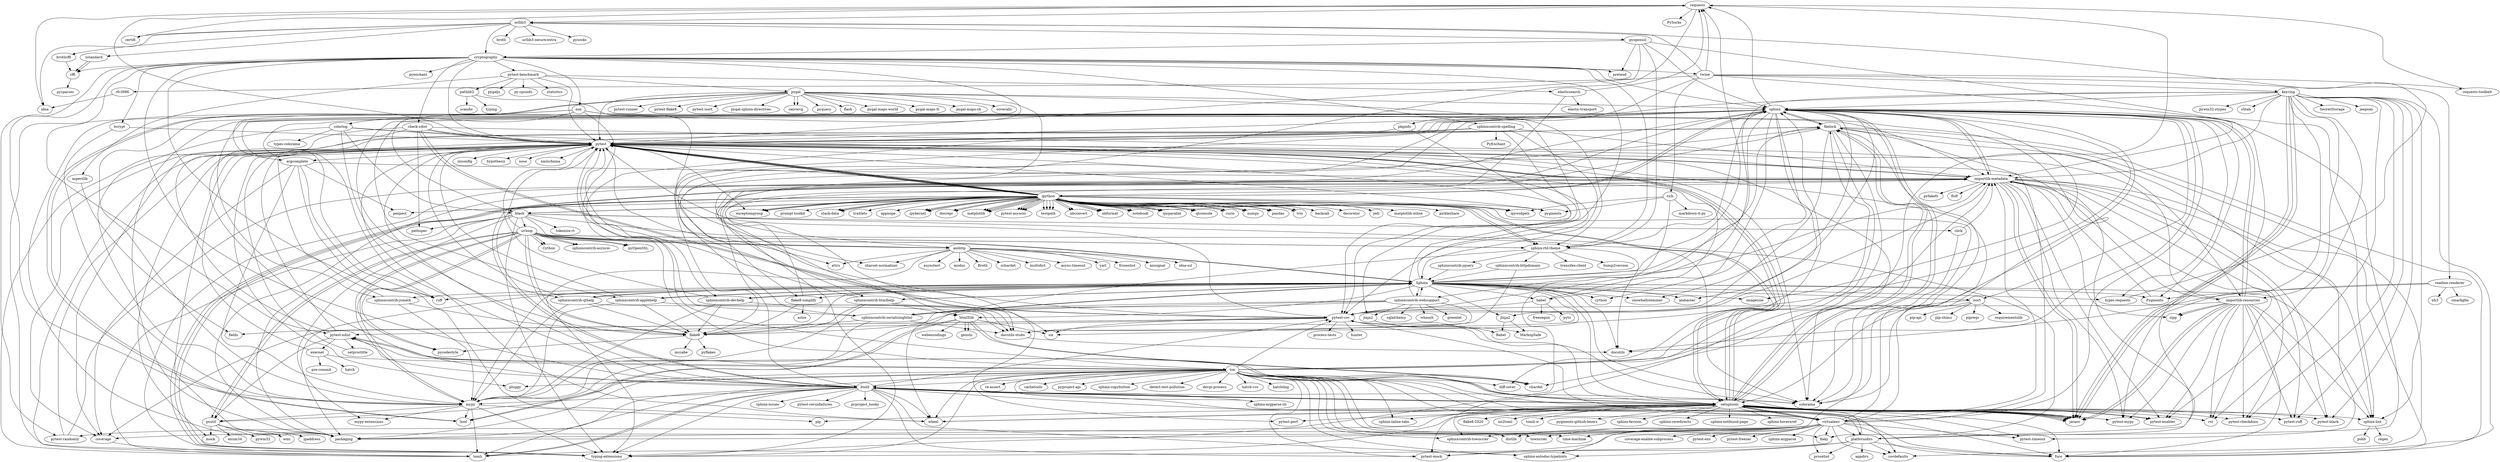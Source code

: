 digraph requests_5_dot {
	requests -> "charset-normalizer"
	requests -> idna
	requests -> urllib3
	requests -> certifi
	requests -> PySocks
	requests -> chardet
	urllib3 -> brotli
	urllib3 -> brotlicffi
	urllib3 -> certifi
	urllib3 -> cryptography
	urllib3 -> idna
	urllib3 -> pyopenssl
	urllib3 -> "urllib3-secure-extra"
	urllib3 -> pysocks
	urllib3 -> zstandard
	brotlicffi -> cffi
	cffi -> pycparser
	cryptography -> cffi
	cryptography -> sphinx
	cryptography -> "sphinx-rtd-theme"
	cryptography -> pyenchant
	cryptography -> twine
	cryptography -> "sphinxcontrib-spelling"
	cryptography -> nox
	cryptography -> black
	cryptography -> ruff
	cryptography -> mypy
	cryptography -> "check-sdist"
	cryptography -> build
	cryptography -> bcrypt
	cryptography -> pytest
	cryptography -> "pytest-benchmark"
	cryptography -> "pytest-cov"
	cryptography -> "pytest-xdist"
	cryptography -> pretend
	cryptography -> "pytest-randomly"
	sphinx -> "sphinxcontrib-applehelp"
	sphinx -> "sphinxcontrib-devhelp"
	sphinx -> "sphinxcontrib-jsmath"
	sphinx -> "sphinxcontrib-htmlhelp"
	sphinx -> "sphinxcontrib-serializinghtml"
	sphinx -> "sphinxcontrib-qthelp"
	sphinx -> Jinja2
	sphinx -> Pygments
	sphinx -> docutils
	sphinx -> snowballstemmer
	sphinx -> babel
	sphinx -> alabaster
	sphinx -> imagesize
	sphinx -> requests
	sphinx -> packaging
	sphinx -> "importlib-metadata"
	sphinx -> colorama
	sphinx -> "sphinxcontrib-websupport"
	sphinx -> flake8
	sphinx -> "flake8-simplify"
	sphinx -> isort
	sphinx -> ruff
	sphinx -> mypy
	sphinx -> "sphinx-lint"
	sphinx -> "docutils-stubs"
	sphinx -> "types-requests"
	sphinx -> pytest
	sphinx -> html5lib
	sphinx -> cython
	sphinx -> setuptools
	sphinx -> filelock
	"sphinxcontrib-applehelp" -> Sphinx
	"sphinxcontrib-applehelp" -> flake8
	"sphinxcontrib-applehelp" -> mypy
	"sphinxcontrib-applehelp" -> "docutils-stubs"
	"sphinxcontrib-applehelp" -> pytest
	"sphinxcontrib-devhelp" -> Sphinx
	"sphinxcontrib-devhelp" -> flake8
	"sphinxcontrib-devhelp" -> mypy
	"sphinxcontrib-devhelp" -> "docutils-stubs"
	"sphinxcontrib-devhelp" -> pytest
	"sphinxcontrib-jsmath" -> pytest
	"sphinxcontrib-jsmath" -> flake8
	"sphinxcontrib-jsmath" -> mypy
	"sphinxcontrib-htmlhelp" -> Sphinx
	"sphinxcontrib-htmlhelp" -> flake8
	"sphinxcontrib-htmlhelp" -> mypy
	"sphinxcontrib-htmlhelp" -> "docutils-stubs"
	"sphinxcontrib-htmlhelp" -> pytest
	"sphinxcontrib-htmlhelp" -> html5lib
	"sphinxcontrib-serializinghtml" -> Sphinx
	"sphinxcontrib-serializinghtml" -> flake8
	"sphinxcontrib-serializinghtml" -> mypy
	"sphinxcontrib-serializinghtml" -> "docutils-stubs"
	"sphinxcontrib-serializinghtml" -> pytest
	"sphinxcontrib-qthelp" -> Sphinx
	"sphinxcontrib-qthelp" -> flake8
	"sphinxcontrib-qthelp" -> mypy
	"sphinxcontrib-qthelp" -> "docutils-stubs"
	"sphinxcontrib-qthelp" -> pytest
	Jinja2 -> MarkupSafe
	Jinja2 -> Babel
	Pygments -> "importlib-metadata"
	babel -> pytz
	babel -> pytest
	babel -> "pytest-cov"
	babel -> freezegun
	"importlib-metadata" -> zipp
	"importlib-metadata" -> "typing-extensions"
	"importlib-metadata" -> sphinx
	"importlib-metadata" -> jaraco
	"importlib-metadata" -> rst
	"importlib-metadata" -> furo
	"importlib-metadata" -> "sphinx-lint"
	"importlib-metadata" -> jaraco
	"importlib-metadata" -> ipython
	"importlib-metadata" -> pytest
	"importlib-metadata" -> "pytest-checkdocs"
	"importlib-metadata" -> "pytest-cov"
	"importlib-metadata" -> "pytest-enabler"
	"importlib-metadata" -> "pytest-ruff"
	"importlib-metadata" -> packaging
	"importlib-metadata" -> pyfakefs
	"importlib-metadata" -> flufl
	"importlib-metadata" -> "pytest-perf"
	"importlib-metadata" -> "pytest-black"
	"importlib-metadata" -> "pytest-mypy"
	"importlib-metadata" -> "importlib-resources"
	"sphinxcontrib-websupport" -> jinja2
	"sphinxcontrib-websupport" -> Sphinx
	"sphinxcontrib-websupport" -> "sphinxcontrib-serializinghtml"
	"sphinxcontrib-websupport" -> flake8
	"sphinxcontrib-websupport" -> mypy
	"sphinxcontrib-websupport" -> "docutils-stubs"
	"sphinxcontrib-websupport" -> pytest
	"sphinxcontrib-websupport" -> sqlalchemy
	"sphinxcontrib-websupport" -> whoosh
	"sphinxcontrib-websupport" -> greenlet
	flake8 -> mccabe
	flake8 -> pycodestyle
	flake8 -> pyflakes
	"flake8-simplify" -> astor
	"flake8-simplify" -> flake8
	"flake8-simplify" -> "importlib-metadata"
	isort -> colorama
	isort -> "pip-api"
	isort -> "pip-shims"
	isort -> pipreqs
	isort -> requirementslib
	isort -> setuptools
	mypy -> "typing-extensions"
	mypy -> "mypy-extensions"
	mypy -> tomli
	mypy -> psutil
	mypy -> pip
	mypy -> lxml
	"sphinx-lint" -> regex
	"sphinx-lint" -> polib
	"docutils-stubs" -> docutils
	"types-requests" -> urllib3
	pytest -> iniconfig
	pytest -> packaging
	pytest -> pluggy
	pytest -> exceptiongroup
	pytest -> tomli
	pytest -> "importlib-metadata"
	pytest -> colorama
	pytest -> argcomplete
	pytest -> attrs
	pytest -> hypothesis
	pytest -> mock
	pytest -> nose
	pytest -> pygments
	pytest -> requests
	pytest -> setuptools
	pytest -> xmlschema
	html5lib -> six
	html5lib -> webencodings
	html5lib -> genshi
	html5lib -> chardet
	html5lib -> lxml
	html5lib -> chardet
	html5lib -> genshi
	html5lib -> lxml
	setuptools -> sphinx
	setuptools -> jaraco
	setuptools -> rst
	setuptools -> furo
	setuptools -> "sphinx-lint"
	setuptools -> jaraco
	setuptools -> "pygments-github-lexers"
	setuptools -> "sphinx-favicon"
	setuptools -> "sphinx-inline-tabs"
	setuptools -> "sphinx-reredirects"
	setuptools -> "sphinxcontrib-towncrier"
	setuptools -> "sphinx-notfound-page"
	setuptools -> "sphinx-hoverxref"
	setuptools -> pytest
	setuptools -> "pytest-checkdocs"
	setuptools -> "pytest-enabler"
	setuptools -> "flake8-2020"
	setuptools -> virtualenv
	setuptools -> wheel
	setuptools -> pip
	setuptools -> jaraco
	setuptools -> "pytest-xdist"
	setuptools -> jaraco
	setuptools -> build
	setuptools -> filelock
	setuptools -> ini2toml
	setuptools -> "tomli-w"
	setuptools -> "pytest-timeout"
	setuptools -> pytest
	setuptools -> "pytest-xdist"
	setuptools -> "pytest-enabler"
	setuptools -> virtualenv
	setuptools -> tomli
	setuptools -> wheel
	setuptools -> jaraco
	setuptools -> jaraco
	setuptools -> build
	setuptools -> filelock
	setuptools -> packaging
	setuptools -> "pytest-black"
	setuptools -> "pytest-cov"
	setuptools -> "pytest-mypy"
	setuptools -> jaraco
	setuptools -> "pytest-ruff"
	setuptools -> "pytest-perf"
	filelock -> furo
	filelock -> "sphinx-autodoc-typehints"
	filelock -> sphinx
	filelock -> covdefaults
	filelock -> coverage
	filelock -> "diff-cover"
	filelock -> "pytest-cov"
	filelock -> "pytest-mock"
	filelock -> "pytest-timeout"
	filelock -> pytest
	filelock -> "typing-extensions"
	"sphinx-rtd-theme" -> sphinx
	"sphinx-rtd-theme" -> docutils
	"sphinx-rtd-theme" -> "sphinxcontrib-jquery"
	"sphinx-rtd-theme" -> "transifex-client"
	"sphinx-rtd-theme" -> "sphinxcontrib-httpdomain"
	"sphinx-rtd-theme" -> bump2version
	"sphinx-rtd-theme" -> wheel
	"sphinxcontrib-jquery" -> Sphinx
	"sphinxcontrib-httpdomain" -> Sphinx
	"sphinxcontrib-httpdomain" -> six
	wheel -> pytest
	wheel -> setuptools
	twine -> pkginfo
	twine -> "readme-renderer"
	twine -> requests
	twine -> "requests-toolbelt"
	twine -> urllib3
	twine -> "importlib-metadata"
	twine -> keyring
	twine -> rfc3986
	twine -> rich
	pkginfo -> pytest
	pkginfo -> "pytest-cov"
	"readme-renderer" -> nh3
	"readme-renderer" -> docutils
	"readme-renderer" -> Pygments
	"readme-renderer" -> cmarkgfm
	"requests-toolbelt" -> requests
	keyring -> jaraco
	keyring -> "importlib-metadata"
	keyring -> "importlib-resources"
	keyring -> SecretStorage
	keyring -> jeepney
	keyring -> "pywin32-ctypes"
	keyring -> shtab
	keyring -> sphinx
	keyring -> jaraco
	keyring -> rst
	keyring -> furo
	keyring -> "sphinx-lint"
	keyring -> jaraco
	keyring -> pytest
	keyring -> "pytest-checkdocs"
	keyring -> "pytest-cov"
	keyring -> "pytest-enabler"
	keyring -> "pytest-ruff"
	keyring -> "pytest-black"
	keyring -> "pytest-mypy"
	rfc3986 -> idna
	rich -> "typing-extensions"
	rich -> pygments
	rich -> ipywidgets
	rich -> "markdown-it-py"
	"sphinxcontrib-spelling" -> PyEnchant
	"sphinxcontrib-spelling" -> Sphinx
	"sphinxcontrib-spelling" -> "importlib-metadata"
	"sphinxcontrib-spelling" -> pytest
	"sphinxcontrib-spelling" -> "pytest-cov"
	"sphinxcontrib-spelling" -> coverage
	Sphinx -> "sphinxcontrib-applehelp"
	Sphinx -> "sphinxcontrib-devhelp"
	Sphinx -> "sphinxcontrib-jsmath"
	Sphinx -> "sphinxcontrib-htmlhelp"
	Sphinx -> "sphinxcontrib-serializinghtml"
	Sphinx -> "sphinxcontrib-qthelp"
	Sphinx -> Jinja2
	Sphinx -> Pygments
	Sphinx -> docutils
	Sphinx -> snowballstemmer
	Sphinx -> babel
	Sphinx -> alabaster
	Sphinx -> imagesize
	Sphinx -> requests
	Sphinx -> packaging
	Sphinx -> "importlib-metadata"
	Sphinx -> colorama
	Sphinx -> "sphinxcontrib-websupport"
	Sphinx -> flake8
	Sphinx -> "flake8-simplify"
	Sphinx -> isort
	Sphinx -> ruff
	Sphinx -> mypy
	Sphinx -> "sphinx-lint"
	Sphinx -> "docutils-stubs"
	Sphinx -> "types-requests"
	Sphinx -> pytest
	Sphinx -> html5lib
	Sphinx -> cython
	Sphinx -> setuptools
	Sphinx -> filelock
	"pytest-cov" -> pytest
	"pytest-cov" -> coverage
	"pytest-cov" -> fields
	"pytest-cov" -> hunter
	"pytest-cov" -> "process-tests"
	"pytest-cov" -> six
	"pytest-cov" -> "pytest-xdist"
	"pytest-cov" -> virtualenv
	coverage -> tomli
	nox -> argcomplete
	nox -> colorlog
	nox -> "importlib-metadata"
	nox -> packaging
	nox -> "typing-extensions"
	nox -> virtualenv
	nox -> jinja2
	nox -> tox
	argcomplete -> "importlib-metadata"
	argcomplete -> coverage
	argcomplete -> pexpect
	argcomplete -> wheel
	argcomplete -> ruff
	argcomplete -> mypy
	colorlog -> colorama
	colorlog -> black
	colorlog -> flake8
	colorlog -> mypy
	colorlog -> pytest
	colorlog -> "types-colorama"
	virtualenv -> distlib
	virtualenv -> filelock
	virtualenv -> "importlib-metadata"
	virtualenv -> platformdirs
	virtualenv -> furo
	virtualenv -> proselint
	virtualenv -> "sphinx-argparse"
	virtualenv -> sphinx
	virtualenv -> "sphinxcontrib-towncrier"
	virtualenv -> towncrier
	virtualenv -> covdefaults
	virtualenv -> "coverage-enable-subprocess"
	virtualenv -> coverage
	virtualenv -> flaky
	virtualenv -> packaging
	virtualenv -> "pytest-env"
	virtualenv -> "pytest-freezer"
	virtualenv -> "pytest-mock"
	virtualenv -> "pytest-randomly"
	virtualenv -> "pytest-timeout"
	virtualenv -> pytest
	virtualenv -> setuptools
	virtualenv -> "time-machine"
	jinja2 -> MarkupSafe
	jinja2 -> Babel
	tox -> cachetools
	tox -> chardet
	tox -> colorama
	tox -> filelock
	tox -> "importlib-metadata"
	tox -> packaging
	tox -> platformdirs
	tox -> pluggy
	tox -> "pyproject-api"
	tox -> tomli
	tox -> "typing-extensions"
	tox -> virtualenv
	tox -> furo
	tox -> "sphinx-argparse-cli"
	tox -> "sphinx-autodoc-typehints"
	tox -> "sphinx-copybutton"
	tox -> "sphinx-inline-tabs"
	tox -> sphinx
	tox -> "sphinxcontrib-towncrier"
	tox -> towncrier
	tox -> build
	tox -> covdefaults
	tox -> "detect-test-pollution"
	tox -> "devpi-process"
	tox -> "diff-cover"
	tox -> distlib
	tox -> flaky
	tox -> "hatch-vcs"
	tox -> hatchling
	tox -> psutil
	tox -> "pytest-cov"
	tox -> "pytest-mock"
	tox -> "pytest-xdist"
	tox -> pytest
	tox -> "re-assert"
	tox -> "time-machine"
	tox -> wheel
	black -> click
	black -> "mypy-extensions"
	black -> packaging
	black -> pathspec
	black -> platformdirs
	black -> tomli
	black -> "typing-extensions"
	black -> colorama
	black -> aiohttp
	black -> ipython
	black -> "tokenize-rt"
	black -> uvloop
	click -> colorama
	click -> "importlib-metadata"
	platformdirs -> "typing-extensions"
	platformdirs -> furo
	platformdirs -> proselint
	platformdirs -> "sphinx-autodoc-typehints"
	platformdirs -> sphinx
	platformdirs -> appdirs
	platformdirs -> covdefaults
	platformdirs -> "pytest-cov"
	platformdirs -> "pytest-mock"
	platformdirs -> pytest
	aiohttp -> attrs
	aiohttp -> "charset-normalizer"
	aiohttp -> multidict
	aiohttp -> "async-timeout"
	aiohttp -> yarl
	aiohttp -> frozenlist
	aiohttp -> aiosignal
	aiohttp -> "idna-ssl"
	aiohttp -> asynctest
	aiohttp -> "typing-extensions"
	aiohttp -> aiodns
	aiohttp -> Brotli
	aiohttp -> cchardet
	ipython -> backcall
	ipython -> decorator
	ipython -> jedi
	ipython -> "matplotlib-inline"
	ipython -> pickleshare
	ipython -> "prompt-toolkit"
	ipython -> pygments
	ipython -> "stack-data"
	ipython -> traitlets
	ipython -> "typing-extensions"
	ipython -> exceptiongroup
	ipython -> pexpect
	ipython -> appnope
	ipython -> colorama
	ipython -> black
	ipython -> ipykernel
	ipython -> setuptools
	ipython -> sphinx
	ipython -> "sphinx-rtd-theme"
	ipython -> docrepr
	ipython -> matplotlib
	ipython -> "stack-data"
	ipython -> pytest
	ipython -> "typing-extensions"
	ipython -> exceptiongroup
	ipython -> pytest
	ipython -> "pytest-asyncio"
	ipython -> testpath
	ipython -> nbconvert
	ipython -> nbformat
	ipython -> ipywidgets
	ipython -> notebook
	ipython -> ipyparallel
	ipython -> qtconsole
	ipython -> curio
	ipython -> matplotlib
	ipython -> numpy
	ipython -> pandas
	ipython -> trio
	ipython -> black
	ipython -> ipykernel
	ipython -> setuptools
	ipython -> sphinx
	ipython -> "sphinx-rtd-theme"
	ipython -> docrepr
	ipython -> matplotlib
	ipython -> "stack-data"
	ipython -> pytest
	ipython -> "typing-extensions"
	ipython -> exceptiongroup
	ipython -> pytest
	ipython -> "pytest-asyncio"
	ipython -> testpath
	ipython -> ipykernel
	ipython -> nbconvert
	ipython -> nbformat
	ipython -> ipywidgets
	ipython -> notebook
	ipython -> ipyparallel
	ipython -> qtconsole
	ipython -> pytest
	ipython -> "pytest-asyncio"
	ipython -> testpath
	ipython -> pytest
	ipython -> "pytest-asyncio"
	ipython -> testpath
	ipython -> curio
	ipython -> matplotlib
	ipython -> nbformat
	ipython -> numpy
	ipython -> pandas
	ipython -> trio
	uvloop -> Cython
	uvloop -> pytest
	uvloop -> Sphinx
	uvloop -> "sphinxcontrib-asyncio"
	uvloop -> "sphinx-rtd-theme"
	uvloop -> flake8
	uvloop -> psutil
	uvloop -> pycodestyle
	uvloop -> pyOpenSSL
	uvloop -> mypy
	uvloop -> aiohttp
	uvloop -> Sphinx
	uvloop -> "sphinxcontrib-asyncio"
	uvloop -> "sphinx-rtd-theme"
	uvloop -> flake8
	uvloop -> psutil
	uvloop -> pycodestyle
	uvloop -> pyOpenSSL
	uvloop -> mypy
	uvloop -> Cython
	uvloop -> aiohttp
	"check-sdist" -> build
	"check-sdist" -> "importlib-resources"
	"check-sdist" -> pathspec
	"check-sdist" -> tomli
	"check-sdist" -> "pytest-cov"
	"check-sdist" -> pytest
	"check-sdist" -> "pytest-cov"
	"check-sdist" -> pytest
	build -> packaging
	build -> pyproject_hooks
	build -> colorama
	build -> "importlib-metadata"
	build -> tomli
	build -> furo
	build -> sphinx
	build -> "sphinx-argparse-cli"
	build -> "sphinx-autodoc-typehints"
	build -> "sphinx-issues"
	build -> filelock
	build -> pytest
	build -> "pytest-cov"
	build -> "pytest-mock"
	build -> "pytest-rerunfailures"
	build -> "pytest-xdist"
	build -> wheel
	build -> setuptools
	build -> setuptools
	build -> setuptools
	build -> setuptools
	build -> "importlib-metadata"
	build -> mypy
	build -> tomli
	build -> "typing-extensions"
	build -> virtualenv
	"importlib-resources" -> zipp
	"importlib-resources" -> sphinx
	"importlib-resources" -> sphinx
	"importlib-resources" -> jaraco
	"importlib-resources" -> rst
	"importlib-resources" -> furo
	"importlib-resources" -> "sphinx-lint"
	"importlib-resources" -> jaraco
	"importlib-resources" -> pytest
	"importlib-resources" -> "pytest-checkdocs"
	"importlib-resources" -> "pytest-cov"
	"importlib-resources" -> "pytest-enabler"
	"importlib-resources" -> "pytest-ruff"
	"importlib-resources" -> zipp
	"importlib-resources" -> "pytest-black"
	"importlib-resources" -> "pytest-mypy"
	bcrypt -> pytest
	bcrypt -> mypy
	"pytest-benchmark" -> pytest
	"pytest-benchmark" -> "py-cpuinfo"
	"pytest-benchmark" -> statistics
	"pytest-benchmark" -> pathlib2
	"pytest-benchmark" -> aspectlib
	"pytest-benchmark" -> elasticsearch
	"pytest-benchmark" -> pygal
	"pytest-benchmark" -> pygaljs
	pathlib2 -> six
	pathlib2 -> scandir
	pathlib2 -> typing
	aspectlib -> fields
	elasticsearch -> "elastic-transport"
	elasticsearch -> aiohttp
	elasticsearch -> requests
	pygal -> sphinx
	pygal -> "sphinx-rtd-theme"
	pygal -> "pygal-sphinx-directives"
	pygal -> lxml
	pygal -> cairosvg
	pygal -> pyquery
	pygal -> flask
	pygal -> cairosvg
	pygal -> lxml
	pygal -> "pygal-maps-world"
	pygal -> "pygal-maps-fr"
	pygal -> "pygal-maps-ch"
	pygal -> coveralls
	pygal -> "pytest-runner"
	pygal -> "pytest-cov"
	pygal -> "pytest-flake8"
	pygal -> "pytest-isort"
	pygal -> pytest
	"pytest-xdist" -> execnet
	"pytest-xdist" -> pytest
	"pytest-xdist" -> psutil
	"pytest-xdist" -> setproctitle
	"pytest-xdist" -> filelock
	execnet -> hatch
	execnet -> "pre-commit"
	execnet -> pytest
	execnet -> tox
	psutil -> ipaddress
	psutil -> mock
	psutil -> enum34
	psutil -> pywin32
	psutil -> wmi
	setproctitle -> pytest
	"pytest-randomly" -> pytest
	"pytest-randomly" -> "importlib-metadata"
	pyopenssl -> cryptography
	pyopenssl -> sphinx
	pyopenssl -> "sphinx-rtd-theme"
	pyopenssl -> flaky
	pyopenssl -> pretend
	pyopenssl -> pytest
	zstandard -> cffi
	zstandard -> cffi
}
